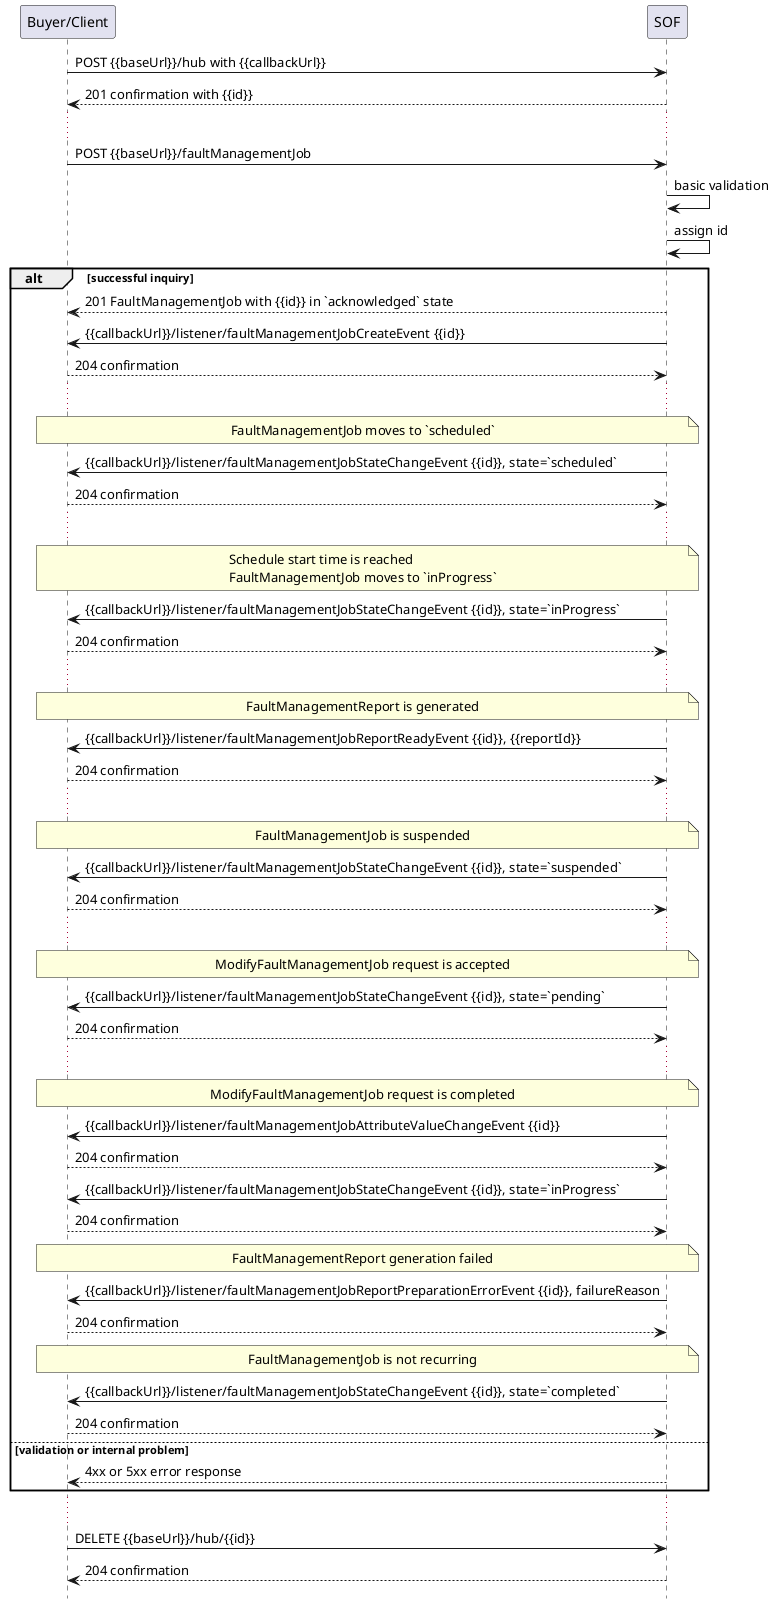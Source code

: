 @startuml notificationsForFaultManagementJob

hide footbox

participant "Buyer/Client" as B
participant SOF

B -> SOF : POST {{baseUrl}}/hub with {{callbackUrl}} 
SOF --> B: 201 confirmation with {{id}}
...
B -> SOF : POST {{baseUrl}}/faultManagementJob
SOF -> SOF : basic validation
SOF -> SOF : assign id

alt successful inquiry
  SOF --> B : 201 FaultManagementJob with {{id}} in `acknowledged` state
  SOF -> B: {{callbackUrl}}/listener/faultManagementJobCreateEvent {{id}}
  B --> SOF : 204 confirmation  
  ...

  note over B, SOF : FaultManagementJob moves to `scheduled`
  SOF -> B: {{callbackUrl}}/listener/faultManagementJobStateChangeEvent {{id}}, state=`scheduled`
  B --> SOF : 204 confirmation
  ...

  note over B, SOF : Schedule start time is reached\nFaultManagementJob moves to `inProgress`
  SOF -> B: {{callbackUrl}}/listener/faultManagementJobStateChangeEvent {{id}}, state=`inProgress`
  B --> SOF : 204 confirmation
  ...
  
  note over B, SOF : FaultManagementReport is generated
  SOF -> B: {{callbackUrl}}/listener/faultManagementJobReportReadyEvent {{id}}, {{reportId}}
  B --> SOF : 204 confirmation
  ...

  note over B, SOF : FaultManagementJob is suspended
  SOF -> B: {{callbackUrl}}/listener/faultManagementJobStateChangeEvent {{id}}, state=`suspended`
  B --> SOF : 204 confirmation
  ...

  note over B, SOF : ModifyFaultManagementJob request is accepted
  SOF -> B: {{callbackUrl}}/listener/faultManagementJobStateChangeEvent {{id}}, state=`pending`
  B --> SOF : 204 confirmation
  ...

  note over B, SOF : ModifyFaultManagementJob request is completed
  SOF -> B: {{callbackUrl}}/listener/faultManagementJobAttributeValueChangeEvent {{id}}
  B --> SOF : 204 confirmation

  SOF -> B: {{callbackUrl}}/listener/faultManagementJobStateChangeEvent {{id}}, state=`inProgress`
  B --> SOF : 204 confirmation

  note over B, SOF : FaultManagementReport generation failed
  SOF -> B: {{callbackUrl}}/listener/faultManagementJobReportPreparationErrorEvent {{id}}, failureReason
  B --> SOF : 204 confirmation

  note over B, SOF : FaultManagementJob is not recurring
  SOF -> B: {{callbackUrl}}/listener/faultManagementJobStateChangeEvent {{id}}, state=`completed`
  B --> SOF : 204 confirmation


else validation or internal problem
  SOF --> B : 4xx or 5xx error response
end 

...

B -> SOF : DELETE {{baseUrl}}/hub/{{id}} 
SOF -->  B : 204 confirmation

@enduml